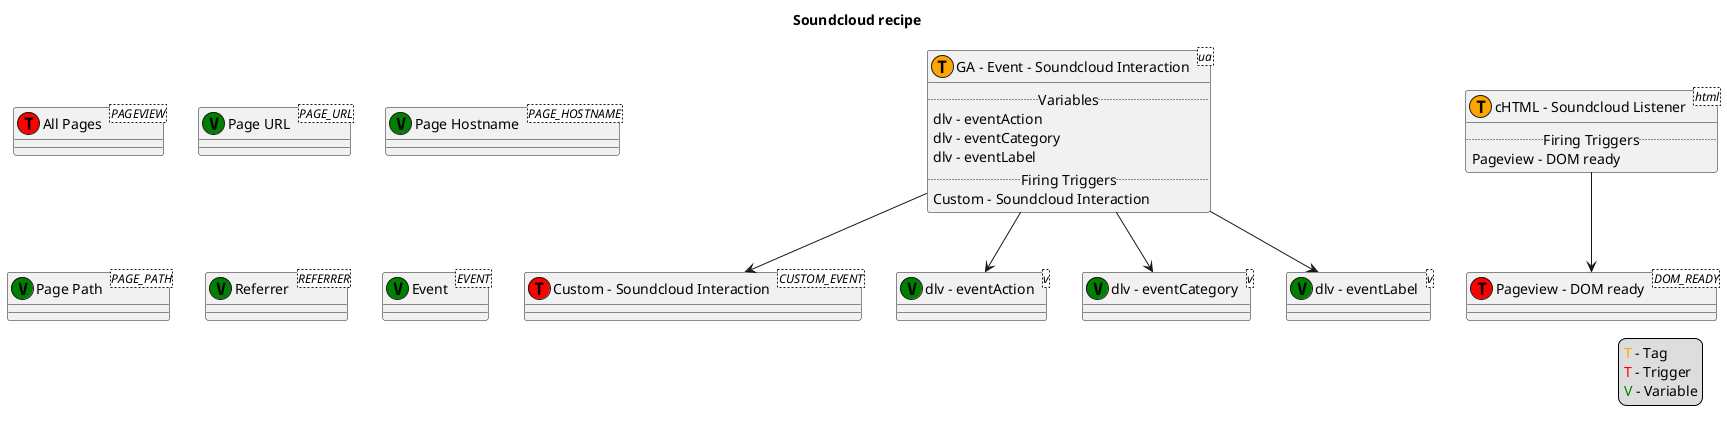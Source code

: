 @startuml
title Soundcloud recipe
legend right
<color:orange>T</color> - Tag
<color:red>T</color> - Trigger
<color:green>V</color> - Variable
end legend
class "GA - Event - Soundcloud Interaction" as 02<ua> << (T, orange) >> {
    .. Variables ..
    dlv - eventAction
    dlv - eventCategory
    dlv - eventLabel
    .. Firing Triggers ..
    Custom - Soundcloud Interaction
}
class "cHTML - Soundcloud Listener" as 01<html> << (T, orange) >> {
    .. Firing Triggers ..
    Pageview - DOM ready
}
class "Custom - Soundcloud Interaction" as 16<CUSTOM_EVENT> << (T, red) >>
class "Pageview - DOM ready" as 18<DOM_READY> << (T, red) >>
class "All Pages" as 2147479553<PAGEVIEW> << (T, red) >>
class "dlv - eventAction" as 22<v> << (V, green) >>
class "dlv - eventCategory" as 21<v> << (V, green) >>
class "dlv - eventLabel" as 23<v> << (V, green) >>
class "Page URL"<PAGE_URL> << (V, green) >>
class "Page Hostname"<PAGE_HOSTNAME> << (V, green) >>
class "Page Path"<PAGE_PATH> << (V, green) >>
class "Referrer"<REFERRER> << (V, green) >>
class "Event"<EVENT> << (V, green) >>
02 --> 16
01 --> 18
02 --> 22
02 --> 21
02 --> 23
@enduml
